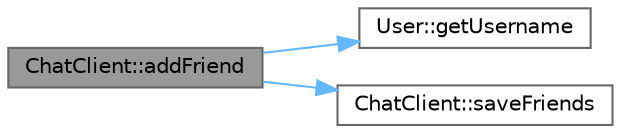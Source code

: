 digraph "ChatClient::addFriend"
{
 // LATEX_PDF_SIZE
  bgcolor="transparent";
  edge [fontname=Helvetica,fontsize=10,labelfontname=Helvetica,labelfontsize=10];
  node [fontname=Helvetica,fontsize=10,shape=box,height=0.2,width=0.4];
  rankdir="LR";
  Node1 [id="Node000001",label="ChatClient::addFriend",height=0.2,width=0.4,color="gray40", fillcolor="grey60", style="filled", fontcolor="black",tooltip="Adds a friend."];
  Node1 -> Node2 [id="edge3_Node000001_Node000002",color="steelblue1",style="solid",tooltip=" "];
  Node2 [id="Node000002",label="User::getUsername",height=0.2,width=0.4,color="grey40", fillcolor="white", style="filled",URL="$class_user.html#a1c9ee5527f563fb644e0ad6bbab79f41",tooltip="Gets the username."];
  Node1 -> Node3 [id="edge4_Node000001_Node000003",color="steelblue1",style="solid",tooltip=" "];
  Node3 [id="Node000003",label="ChatClient::saveFriends",height=0.2,width=0.4,color="grey40", fillcolor="white", style="filled",URL="$class_chat_client.html#acc878f3bb48206d1653e21558730cf1c",tooltip="Saves the friends list."];
}
